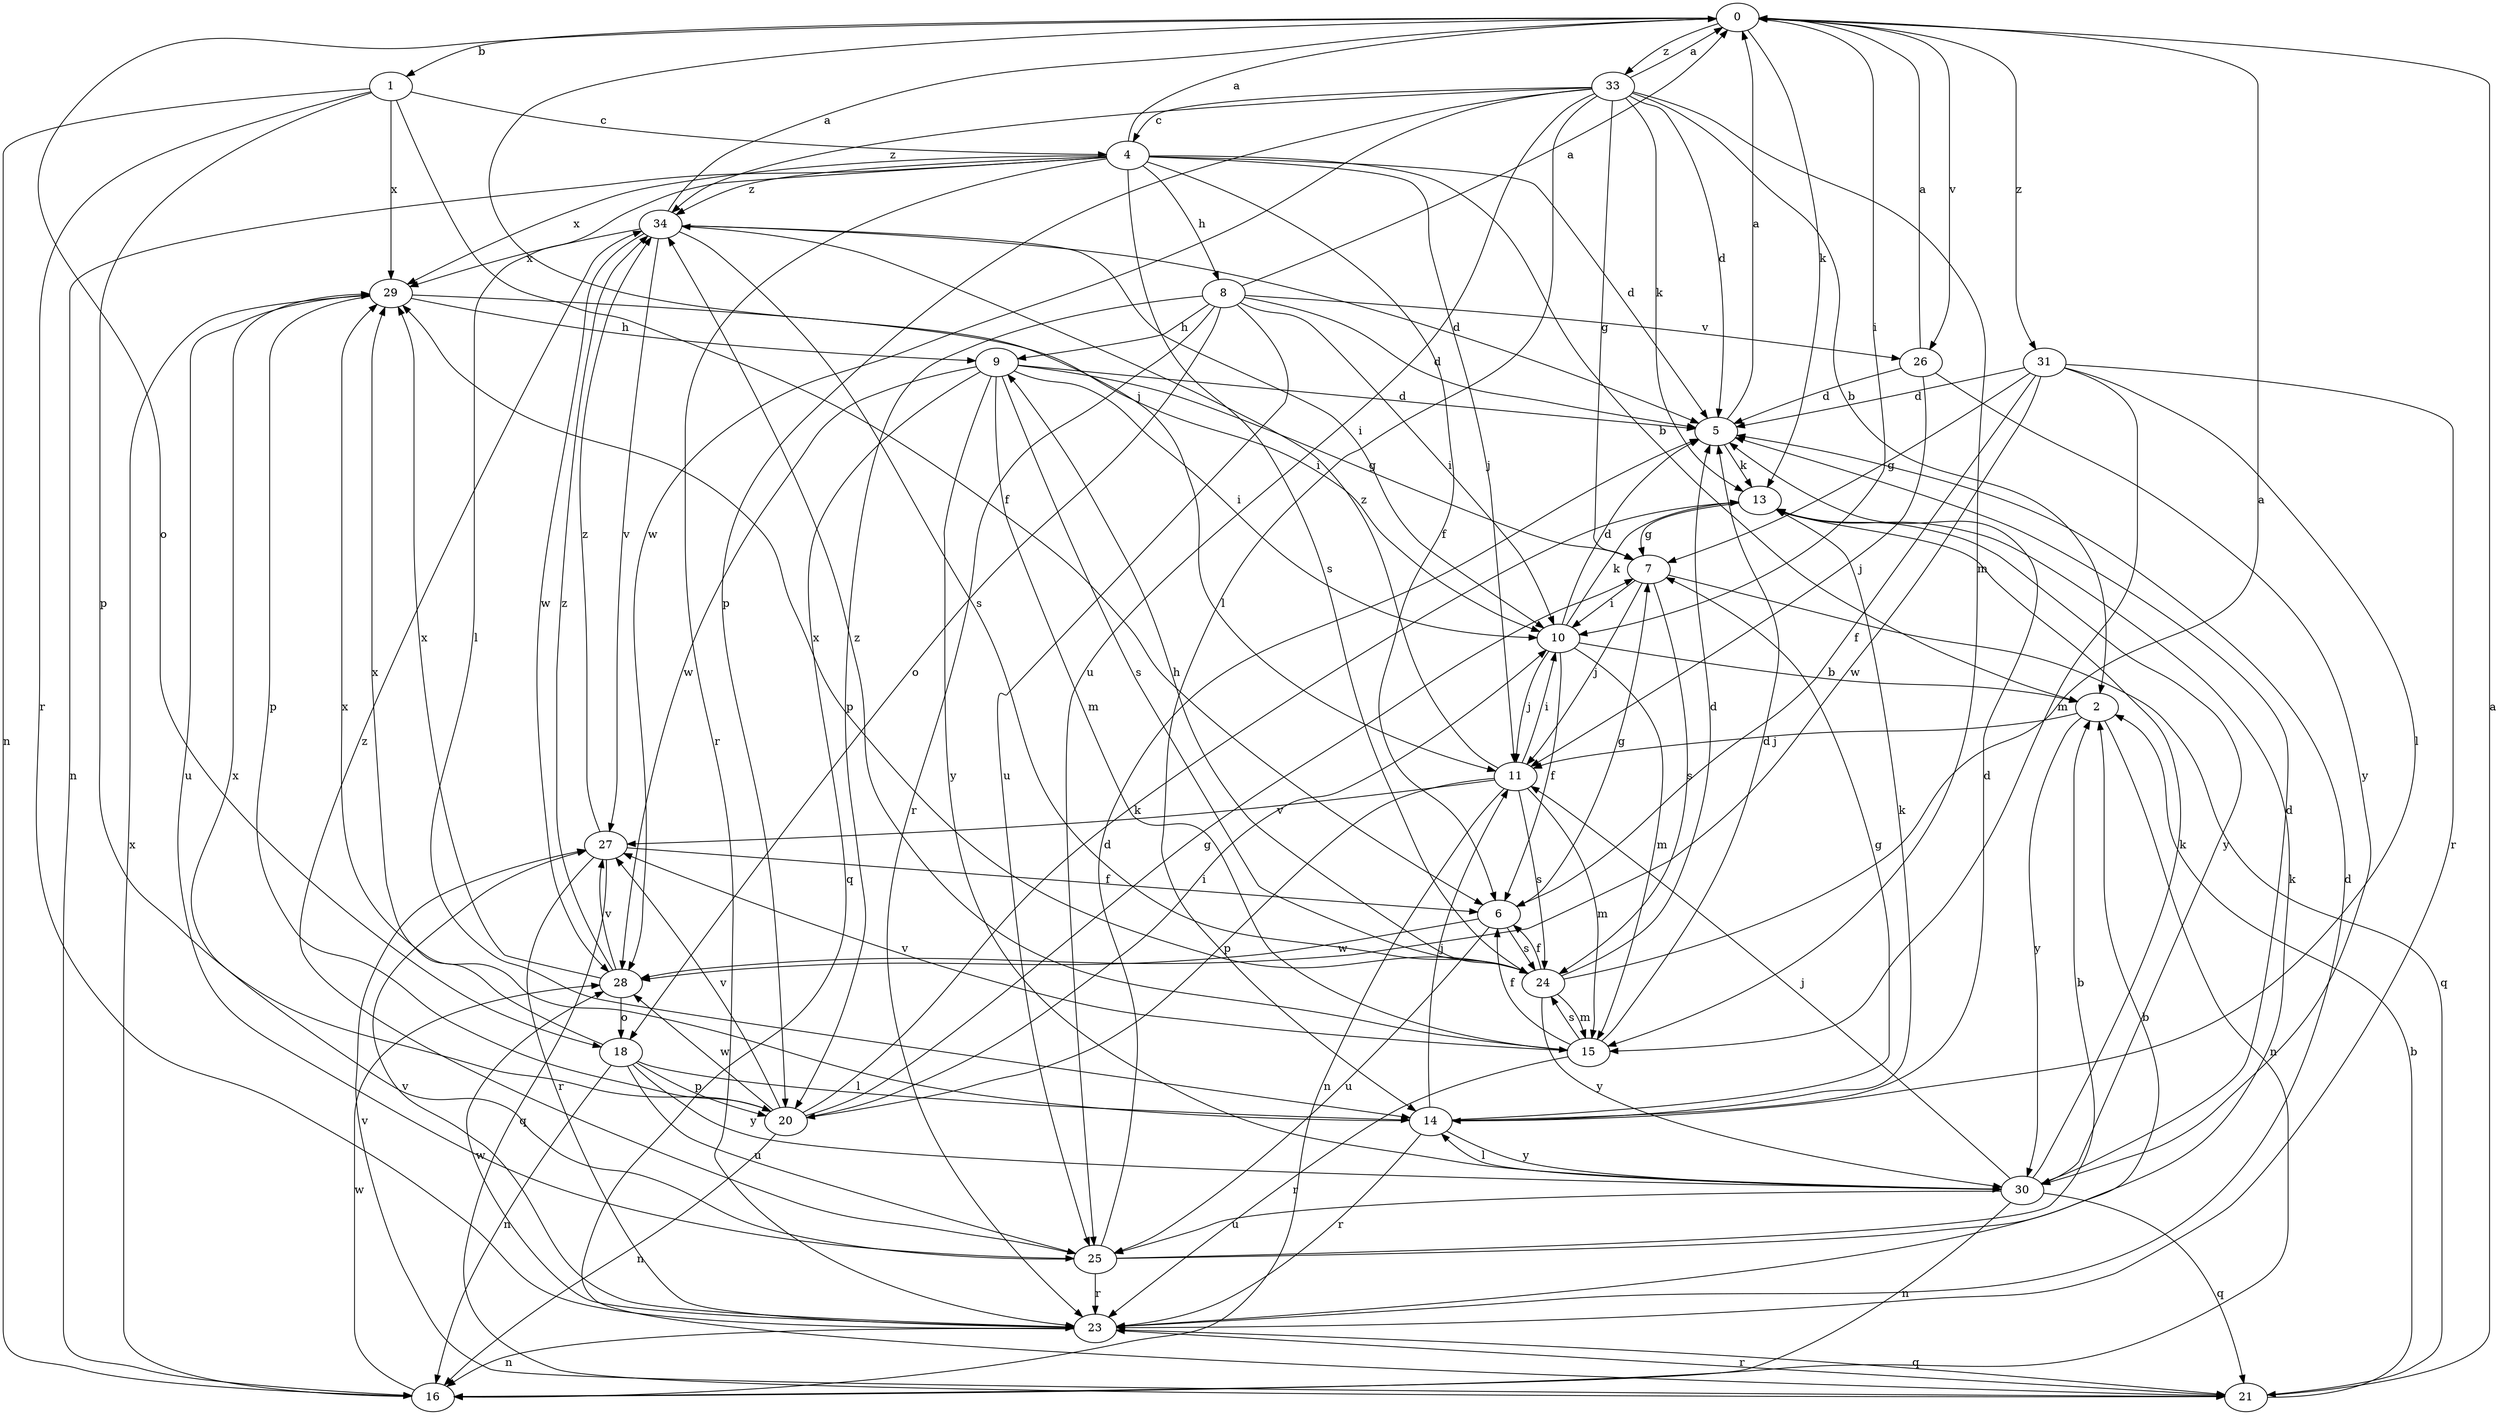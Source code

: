strict digraph  {
0;
1;
2;
4;
5;
6;
7;
8;
9;
10;
11;
13;
14;
15;
16;
18;
20;
21;
23;
24;
25;
26;
27;
28;
29;
30;
31;
33;
34;
0 -> 1  [label=b];
0 -> 10  [label=i];
0 -> 11  [label=j];
0 -> 13  [label=k];
0 -> 18  [label=o];
0 -> 26  [label=v];
0 -> 31  [label=z];
0 -> 33  [label=z];
1 -> 4  [label=c];
1 -> 6  [label=f];
1 -> 16  [label=n];
1 -> 20  [label=p];
1 -> 23  [label=r];
1 -> 29  [label=x];
2 -> 11  [label=j];
2 -> 16  [label=n];
2 -> 30  [label=y];
4 -> 0  [label=a];
4 -> 2  [label=b];
4 -> 5  [label=d];
4 -> 6  [label=f];
4 -> 8  [label=h];
4 -> 11  [label=j];
4 -> 14  [label=l];
4 -> 16  [label=n];
4 -> 23  [label=r];
4 -> 24  [label=s];
4 -> 29  [label=x];
4 -> 34  [label=z];
5 -> 0  [label=a];
5 -> 13  [label=k];
6 -> 7  [label=g];
6 -> 24  [label=s];
6 -> 25  [label=u];
6 -> 28  [label=w];
7 -> 10  [label=i];
7 -> 11  [label=j];
7 -> 21  [label=q];
7 -> 24  [label=s];
8 -> 0  [label=a];
8 -> 5  [label=d];
8 -> 9  [label=h];
8 -> 10  [label=i];
8 -> 18  [label=o];
8 -> 20  [label=p];
8 -> 23  [label=r];
8 -> 25  [label=u];
8 -> 26  [label=v];
9 -> 5  [label=d];
9 -> 7  [label=g];
9 -> 10  [label=i];
9 -> 15  [label=m];
9 -> 21  [label=q];
9 -> 24  [label=s];
9 -> 28  [label=w];
9 -> 30  [label=y];
10 -> 2  [label=b];
10 -> 5  [label=d];
10 -> 6  [label=f];
10 -> 11  [label=j];
10 -> 13  [label=k];
10 -> 15  [label=m];
11 -> 10  [label=i];
11 -> 15  [label=m];
11 -> 16  [label=n];
11 -> 20  [label=p];
11 -> 24  [label=s];
11 -> 27  [label=v];
11 -> 34  [label=z];
13 -> 7  [label=g];
13 -> 30  [label=y];
14 -> 5  [label=d];
14 -> 7  [label=g];
14 -> 11  [label=j];
14 -> 13  [label=k];
14 -> 23  [label=r];
14 -> 29  [label=x];
14 -> 30  [label=y];
15 -> 5  [label=d];
15 -> 6  [label=f];
15 -> 23  [label=r];
15 -> 24  [label=s];
15 -> 27  [label=v];
15 -> 34  [label=z];
16 -> 28  [label=w];
16 -> 29  [label=x];
18 -> 14  [label=l];
18 -> 16  [label=n];
18 -> 20  [label=p];
18 -> 25  [label=u];
18 -> 29  [label=x];
18 -> 30  [label=y];
20 -> 7  [label=g];
20 -> 10  [label=i];
20 -> 13  [label=k];
20 -> 16  [label=n];
20 -> 27  [label=v];
20 -> 28  [label=w];
21 -> 0  [label=a];
21 -> 2  [label=b];
21 -> 23  [label=r];
21 -> 27  [label=v];
23 -> 2  [label=b];
23 -> 5  [label=d];
23 -> 16  [label=n];
23 -> 21  [label=q];
23 -> 27  [label=v];
23 -> 28  [label=w];
24 -> 0  [label=a];
24 -> 5  [label=d];
24 -> 6  [label=f];
24 -> 9  [label=h];
24 -> 15  [label=m];
24 -> 29  [label=x];
24 -> 30  [label=y];
25 -> 2  [label=b];
25 -> 5  [label=d];
25 -> 13  [label=k];
25 -> 23  [label=r];
25 -> 29  [label=x];
25 -> 34  [label=z];
26 -> 0  [label=a];
26 -> 5  [label=d];
26 -> 11  [label=j];
26 -> 30  [label=y];
27 -> 6  [label=f];
27 -> 21  [label=q];
27 -> 23  [label=r];
27 -> 34  [label=z];
28 -> 18  [label=o];
28 -> 27  [label=v];
28 -> 29  [label=x];
28 -> 34  [label=z];
29 -> 9  [label=h];
29 -> 10  [label=i];
29 -> 20  [label=p];
29 -> 25  [label=u];
30 -> 5  [label=d];
30 -> 11  [label=j];
30 -> 13  [label=k];
30 -> 14  [label=l];
30 -> 16  [label=n];
30 -> 21  [label=q];
30 -> 25  [label=u];
31 -> 5  [label=d];
31 -> 6  [label=f];
31 -> 7  [label=g];
31 -> 14  [label=l];
31 -> 15  [label=m];
31 -> 23  [label=r];
31 -> 28  [label=w];
33 -> 0  [label=a];
33 -> 2  [label=b];
33 -> 4  [label=c];
33 -> 5  [label=d];
33 -> 7  [label=g];
33 -> 13  [label=k];
33 -> 14  [label=l];
33 -> 15  [label=m];
33 -> 20  [label=p];
33 -> 25  [label=u];
33 -> 28  [label=w];
33 -> 34  [label=z];
34 -> 0  [label=a];
34 -> 5  [label=d];
34 -> 10  [label=i];
34 -> 24  [label=s];
34 -> 27  [label=v];
34 -> 28  [label=w];
34 -> 29  [label=x];
}
